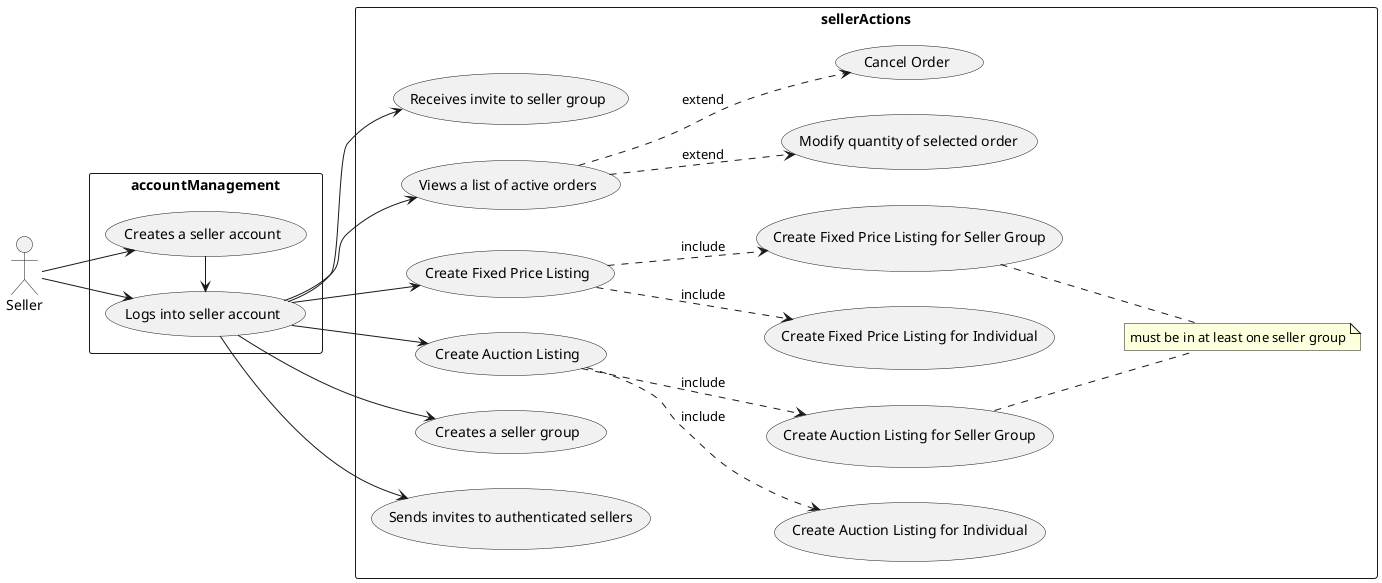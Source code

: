 @startuml
skinparam packageStyle rectangle
left to right direction
actor Seller
rectangle accountManagement {
Seller --> (Logs into seller account)
Seller -> (Creates a seller account)
(Creates a seller account) -> (Logs into seller account)
}

rectangle sellerActions {
note "must be in at least one seller group" as N1

(Logs into seller account) -->(Create Fixed Price Listing)
(Create Fixed Price Listing) -.> (Create Fixed Price Listing for Individual):include
(Create Fixed Price Listing) -.> (Create Fixed Price Listing for Seller Group):include
(Create Fixed Price Listing for Seller Group) .. (N1)

(Logs into seller account) --> (Create Auction Listing)
(Create Auction Listing) -.> (Create Auction Listing for Individual):include

(Create Auction Listing) -.> (Create Auction Listing for Seller Group): include
(Create Auction Listing for Seller Group) .. (N1)

(Logs into seller account) --> (Creates a seller group)
(Logs into seller account) --> (Sends invites to authenticated sellers)
(Logs into seller account) -> (Receives invite to seller group)
(Logs into seller account) -> (Views a list of active orders)
(Views a list of active orders) -.> (Modify quantity of selected order):extend
(Views a list of active orders) -.> (Cancel Order):extend



}

@enduml